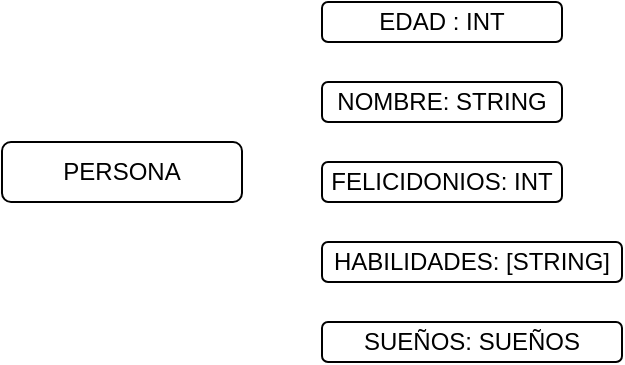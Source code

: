 <mxfile version="14.6.10" type="device"><diagram id="XHahf_19Rwyj9nLs4lKG" name="Page-1"><mxGraphModel dx="1038" dy="491" grid="1" gridSize="10" guides="1" tooltips="1" connect="1" arrows="1" fold="1" page="1" pageScale="1" pageWidth="827" pageHeight="1169" math="0" shadow="0"><root><mxCell id="0"/><mxCell id="1" parent="0"/><mxCell id="L38-hTXHH5ktYlJlg4IZ-1" value="PERSONA" style="rounded=1;whiteSpace=wrap;html=1;" vertex="1" parent="1"><mxGeometry x="120" y="130" width="120" height="30" as="geometry"/></mxCell><mxCell id="L38-hTXHH5ktYlJlg4IZ-2" value="EDAD : INT" style="rounded=1;whiteSpace=wrap;html=1;" vertex="1" parent="1"><mxGeometry x="280" y="60" width="120" height="20" as="geometry"/></mxCell><mxCell id="L38-hTXHH5ktYlJlg4IZ-3" value="NOMBRE: STRING&lt;span style=&quot;color: rgba(0 , 0 , 0 , 0) ; font-family: monospace ; font-size: 0px&quot;&gt;%3CmxGraphModel%3E%3Croot%3E%3CmxCell%20id%3D%220%22%2F%3E%3CmxCell%20id%3D%221%22%20parent%3D%220%22%2F%3E%3CmxCell%20id%3D%222%22%20value%3D%22EDAD%20%3A%20INT%22%20style%3D%22rounded%3D1%3BwhiteSpace%3Dwrap%3Bhtml%3D1%3B%22%20vertex%3D%221%22%20parent%3D%221%22%3E%3CmxGeometry%20x%3D%22280%22%20y%3D%2260%22%20width%3D%22120%22%20height%3D%2220%22%20as%3D%22geometry%22%2F%3E%3C%2FmxCell%3E%3C%2Froot%3E%3C%2FmxGraphModel%3E&lt;/span&gt;" style="rounded=1;whiteSpace=wrap;html=1;" vertex="1" parent="1"><mxGeometry x="280" y="100" width="120" height="20" as="geometry"/></mxCell><mxCell id="L38-hTXHH5ktYlJlg4IZ-4" value="FELICIDONIOS: INT" style="rounded=1;whiteSpace=wrap;html=1;" vertex="1" parent="1"><mxGeometry x="280" y="140" width="120" height="20" as="geometry"/></mxCell><mxCell id="L38-hTXHH5ktYlJlg4IZ-5" value="HABILIDADES: [STRING]" style="rounded=1;whiteSpace=wrap;html=1;" vertex="1" parent="1"><mxGeometry x="280" y="180" width="150" height="20" as="geometry"/></mxCell><mxCell id="L38-hTXHH5ktYlJlg4IZ-7" value="SUEÑOS: SUEÑOS" style="rounded=1;whiteSpace=wrap;html=1;" vertex="1" parent="1"><mxGeometry x="280" y="220" width="150" height="20" as="geometry"/></mxCell></root></mxGraphModel></diagram></mxfile>